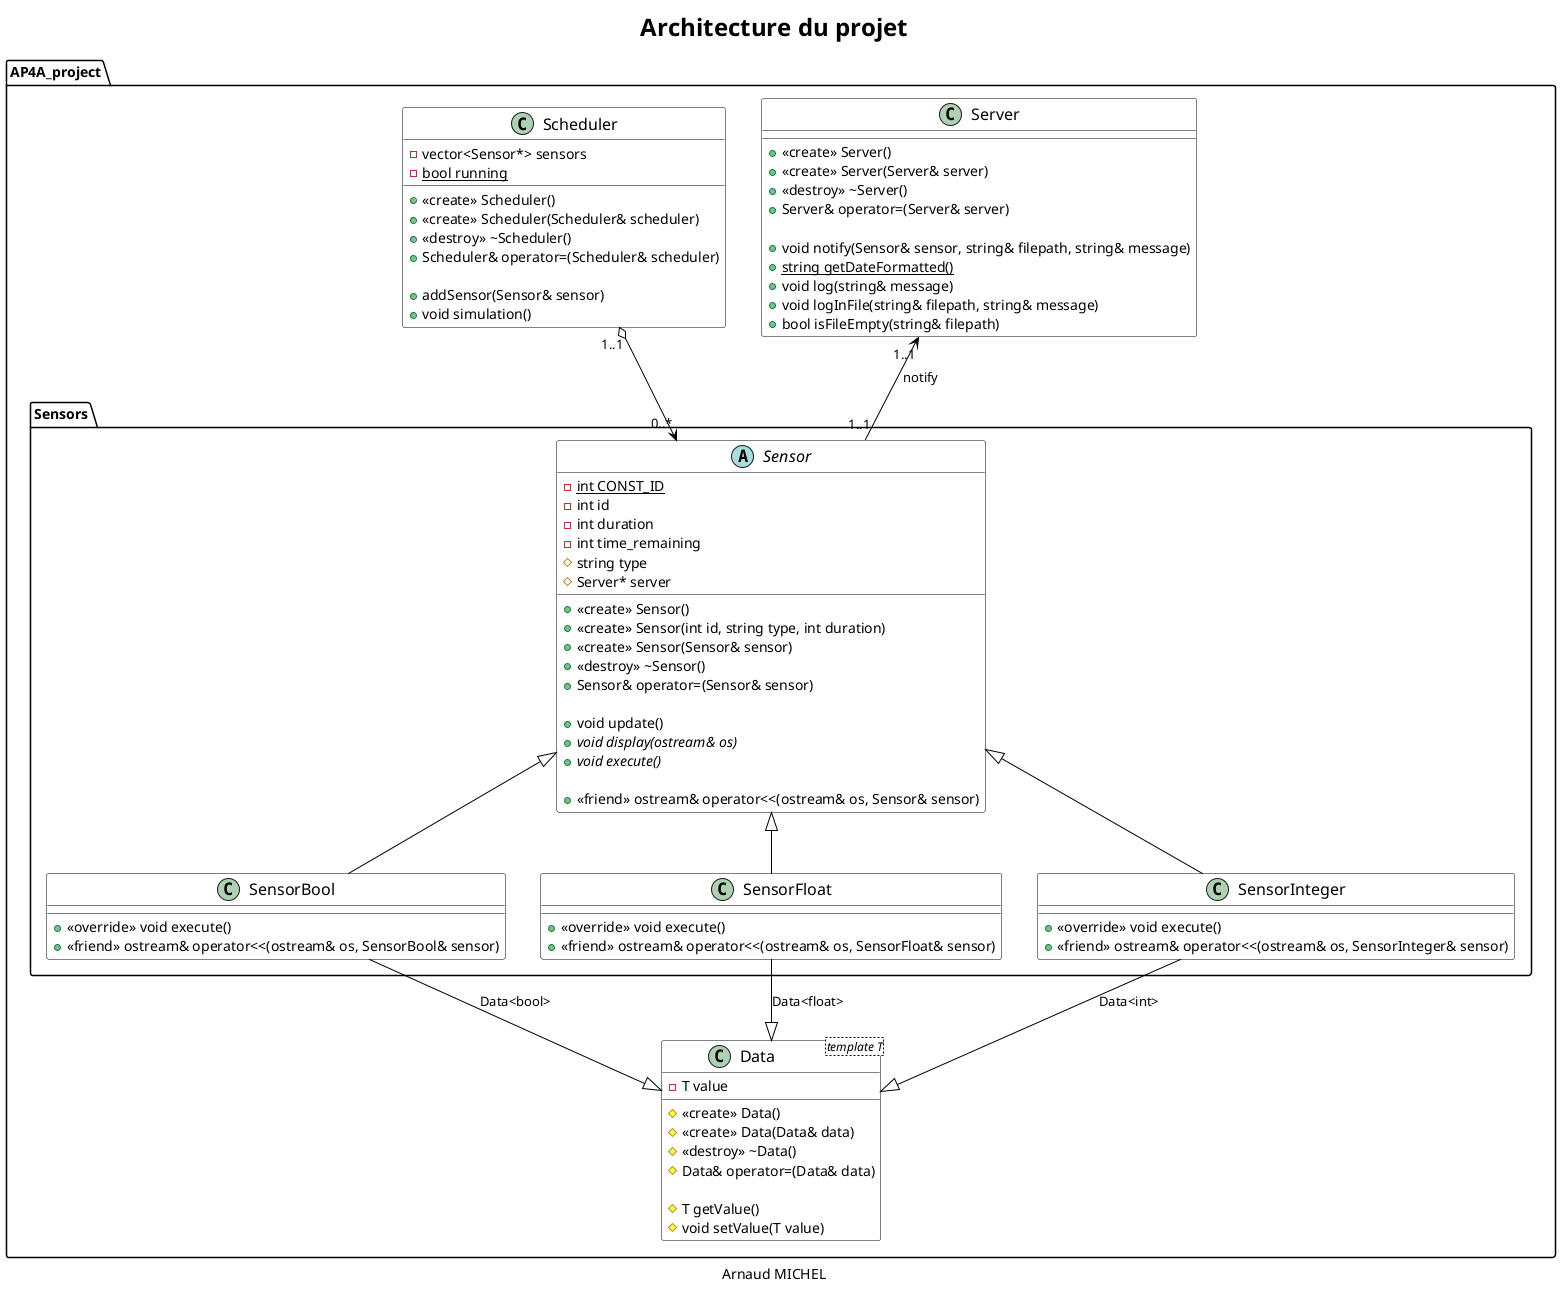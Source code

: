 @startuml

skinparam title {
    FontSize 24
}

skinparam class {
    BackgroundColor White
    ArrowColor Black
    BorderColor Black
    FontColor Black
    FontSize 16
}

title Architecture du projet

package AP4A_project{
    class Server{
        + <<create>> Server()
        + <<create>> Server(Server& server)
        + <<destroy>> ~Server()
        + Server& operator=(Server& server)

        + void notify(Sensor& sensor, string& filepath, string& message)
        + {static} string getDateFormatted()
        + void log(string& message)
        + void logInFile(string& filepath, string& message)
        + bool isFileEmpty(string& filepath)
    }

    class Scheduler{
        - vector<Sensor*> sensors
        - {static} bool running

        + <<create>> Scheduler()
        + <<create>> Scheduler(Scheduler& scheduler)
        + <<destroy>> ~Scheduler()
        + Scheduler& operator=(Scheduler& scheduler)

        + addSensor(Sensor& sensor)
        + void simulation()
    }

    package Sensors{
        abstract class Sensor{
            - {static} int CONST_ID
            - int id
            - int duration
            - int time_remaining
            # string type
            # Server* server


            + <<create>> Sensor()
            + <<create>> Sensor(int id, string type, int duration)
            + <<create>> Sensor(Sensor& sensor)
            + <<destroy>> ~Sensor()
            + Sensor& operator=(Sensor& sensor)

            + void update()
            + {abstract} void display(ostream& os)
            + {abstract} void execute()

            + <<friend>> ostream& operator<<(ostream& os, Sensor& sensor)
        }

        Server "1..1" <-- "1..1" Sensor: notify

        class SensorBool{
            + <<override>> void execute()
            + <<friend>> ostream& operator<<(ostream& os, SensorBool& sensor)
        }

        class SensorFloat{
            + <<override>> void execute()
            + <<friend>> ostream& operator<<(ostream& os, SensorFloat& sensor)
        }

        class SensorInteger{
            + <<override>> void execute()
            + <<friend>> ostream& operator<<(ostream& os, SensorInteger& sensor)
        }

        Sensor <|-- SensorBool
        Sensor <|-- SensorFloat
        Sensor <|-- SensorInteger

        Scheduler "1..1" o--> "0..*" Sensor
    }

    class Data<template T>{
        - T value

        # <<create>> Data()
        # <<create>> Data(Data& data)
        # <<destroy>> ~Data()
        # Data& operator=(Data& data)

        # T getValue()
        # void setValue(T value)
    }

    SensorBool --|> Data: Data<bool>
    SensorFloat --|> Data: Data<float>
    SensorInteger --|> Data: Data<int>
}

caption Arnaud MICHEL

@enduml